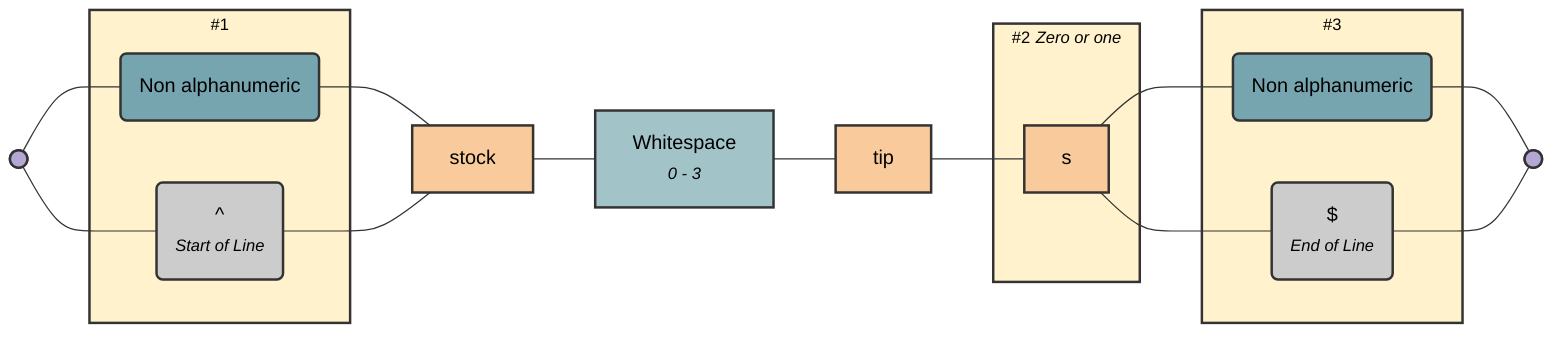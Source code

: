 %% /(\W|^)stock\s{0,3}tip(s){0,1}(\W|$)/gim

graph LR
    %% Nodes
    start@{ shape: f-circ, label: "Start" };
    fin@{ shape: f-circ, label: "End" };

    non_alpha("Non alphanumeric");
    start_of_line("^<br><i><small>Start of Line</small></i>");
    stock["stock"];
    whitespace["Whitespace<br><i><small>0 - 3</small></i>"];
    tip["tip"];
    s["s"];
    non_alpha_2("Non alphanumeric");
    end_of_line("$<br><i><small>End of Line</small></i>");

    %% Subgraphs
    subgraph group_1 ["<small>#1</small>"];
        non_alpha
        start_of_line
    end

    subgraph group_2 ["<small>#2</small> <i><small>Zero or one</small></i>"];
        s
    end

    subgraph group_3 ["<small>#3</small>"];
        non_alpha_2
        end_of_line
    end

    %% Edges
    start --- non_alpha;
    start --- start_of_line;
    non_alpha --- stock;
    start_of_line --- stock;
    stock --- whitespace;
    whitespace --- tip;
    tip --- s;
    s --- non_alpha_2;
    s --- end_of_line;
    non_alpha_2 --- fin;
    end_of_line --- fin;

    %% Styling Definitions
    %% Node Styling
    classDef circle fill:#B4A7D6,stroke:#333,stroke-width:2px,color:black;
    classDef zeroOrMore fill:#FFE599,stroke:#333,stroke-width:2px,color:black;
    classDef oneOrMore fill:#B6D7A8,stroke:#333,stroke-width:2px,color:black;
    classDef zeroOrOne fill:#A2C4C9,stroke:#333,stroke-width:2px,color:black;
    classDef range fill:#76A5AF,stroke:#333,stroke-width:2px,color:black;
    classDef oneOf fill:#F6B26B,stroke:#333,stroke-width:2px,color:black;
    classDef noneOf fill:#E06666,stroke:#333,stroke-width:2px,color:black;
    classDef literal fill:#F9CB9C,stroke:#333,stroke-width:2px,color:black;
    classDef terminator fill:#CCCCCC,stroke:#333,stroke-width:2px,color:black;

    %% Group Styling
    classDef captureGroup fill:#FFF2CC,stroke:#333,stroke-width:2px,color:black;
    classDef namedCaptureGroup fill:#D9EAD3,stroke:#333,stroke-width:2px,color:black;
    classDef nonCapturingGroup fill:#CFE2F3,stroke:#333,stroke-width:2px,color:black;
    classDef positiveLookahead fill:#D5A6BD,stroke:#333,stroke-width:2px,color:black;
    classDef negativeLookahead fill:#A4C2F4,stroke:#333,stroke-width:2px,color:black;
    classDef positiveLookbehind fill:#B7B7B7,stroke:#333,stroke-width:2px,color:black;
    classDef negativeLookbehind fill:#EAD1DC,stroke:#333,stroke-width:2px,color:black;
    classDef optionalGroup fill:#D9D2E9,stroke:#333,stroke-width:2px,color:black;

    %% Apply Styling Classes
    %% Node Classes
    class start,fin circle;
    class start_of_line,end_of_line terminator;
    class stock,tip,s literal;
    class whitespace zeroOrOne;
    class non_alpha,non_alpha_2 range;

    %% Group Classes
    class group_1,group_2,group_3 captureGroup;